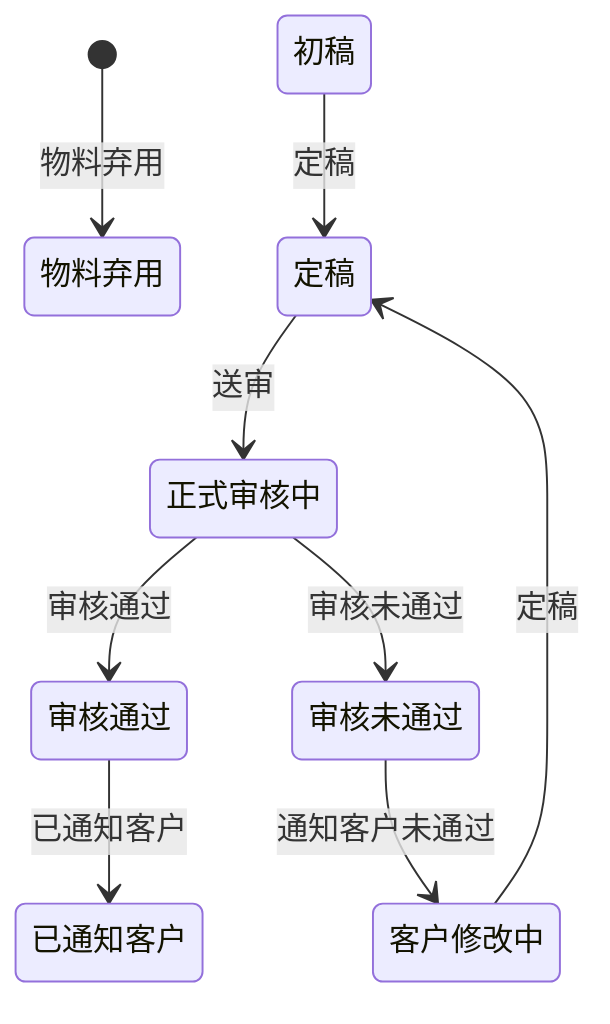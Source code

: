stateDiagram-v2
[*] --> 物料弃用 : 物料弃用
初稿 --> 定稿 : 定稿
定稿 --> 正式审核中 : 送审
正式审核中 --> 审核通过 : 审核通过
正式审核中 --> 审核未通过 : 审核未通过
审核通过 --> 已通知客户 : 已通知客户
审核未通过 --> 客户修改中 : 通知客户未通过
客户修改中 --> 定稿 : 定稿